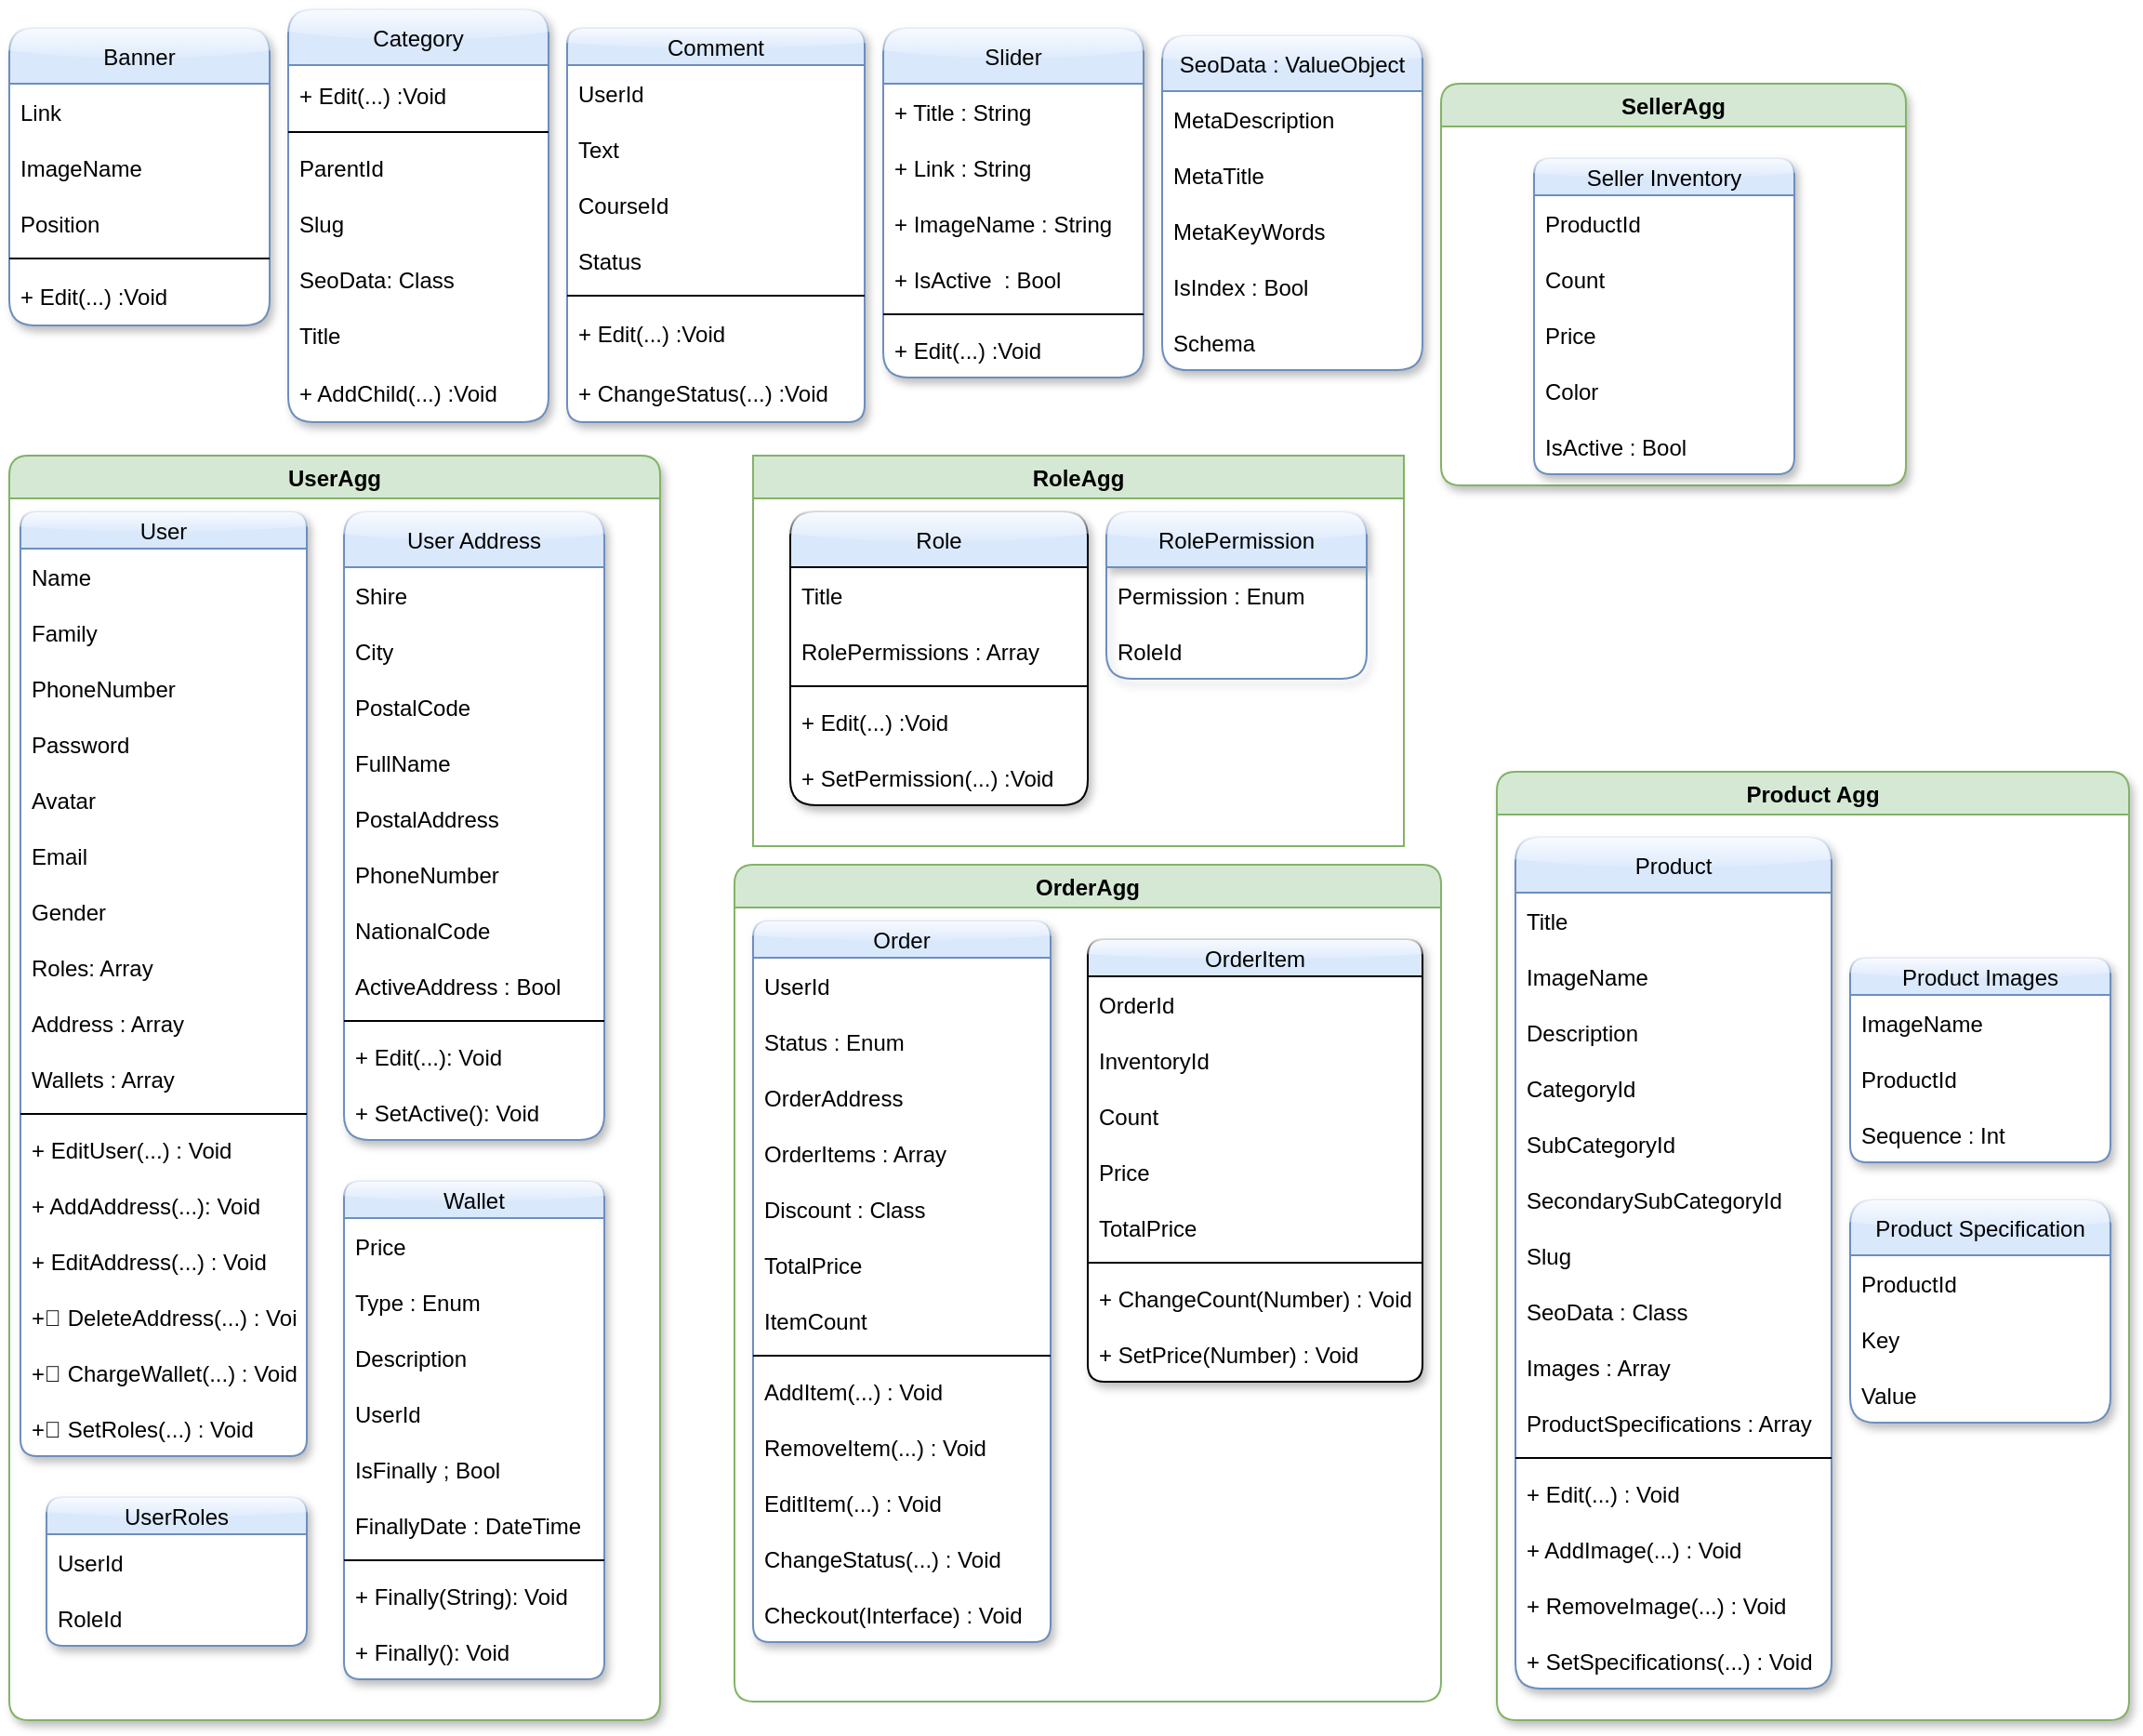 <mxfile version="13.9.9" type="device"><diagram id="C5RBs43oDa-KdzZeNtuy" name="Page-1"><mxGraphModel dx="1579" dy="755" grid="1" gridSize="10" guides="1" tooltips="1" connect="1" arrows="1" fold="1" page="1" pageScale="1" pageWidth="2339" pageHeight="3300" math="0" shadow="0"><root><mxCell id="WIyWlLk6GJQsqaUBKTNV-0"/><mxCell id="WIyWlLk6GJQsqaUBKTNV-1" parent="WIyWlLk6GJQsqaUBKTNV-0"/><mxCell id="XAulP7hI6BwMk6aKKcS3-0" value="Banner" style="swimlane;fontStyle=0;childLayout=stackLayout;horizontal=1;startSize=30;horizontalStack=0;resizeParent=1;resizeParentMax=0;resizeLast=0;collapsible=1;marginBottom=0;swimlaneLine=1;shadow=1;glass=1;sketch=0;rounded=1;fillColor=#dae8fc;strokeColor=#6c8ebf;swimlaneFillColor=#ffffff;" parent="WIyWlLk6GJQsqaUBKTNV-1" vertex="1"><mxGeometry x="30" y="560" width="140" height="160" as="geometry"/></mxCell><mxCell id="XAulP7hI6BwMk6aKKcS3-1" value="Link" style="text;strokeColor=none;fillColor=none;align=left;verticalAlign=middle;spacingLeft=4;spacingRight=4;overflow=hidden;points=[[0,0.5],[1,0.5]];portConstraint=eastwest;rotatable=0;" parent="XAulP7hI6BwMk6aKKcS3-0" vertex="1"><mxGeometry y="30" width="140" height="30" as="geometry"/></mxCell><mxCell id="XAulP7hI6BwMk6aKKcS3-2" value="ImageName" style="text;strokeColor=none;fillColor=none;align=left;verticalAlign=middle;spacingLeft=4;spacingRight=4;overflow=hidden;points=[[0,0.5],[1,0.5]];portConstraint=eastwest;rotatable=0;" parent="XAulP7hI6BwMk6aKKcS3-0" vertex="1"><mxGeometry y="60" width="140" height="30" as="geometry"/></mxCell><mxCell id="XAulP7hI6BwMk6aKKcS3-3" value="Position" style="text;strokeColor=none;fillColor=none;align=left;verticalAlign=middle;spacingLeft=4;spacingRight=4;overflow=hidden;points=[[0,0.5],[1,0.5]];portConstraint=eastwest;rotatable=0;shadow=1;" parent="XAulP7hI6BwMk6aKKcS3-0" vertex="1"><mxGeometry y="90" width="140" height="30" as="geometry"/></mxCell><mxCell id="mL_YRbPajt-I2p8m0Iyf-44" value="" style="line;strokeWidth=1;fillColor=none;align=left;verticalAlign=middle;spacingTop=-1;spacingLeft=3;spacingRight=3;rotatable=0;labelPosition=right;points=[];portConstraint=eastwest;" parent="XAulP7hI6BwMk6aKKcS3-0" vertex="1"><mxGeometry y="120" width="140" height="8" as="geometry"/></mxCell><mxCell id="mL_YRbPajt-I2p8m0Iyf-45" value="+ Edit(...) :Void" style="text;strokeColor=none;fillColor=none;align=left;verticalAlign=middle;spacingLeft=4;spacingRight=4;overflow=hidden;points=[[0,0.5],[1,0.5]];portConstraint=eastwest;rotatable=0;" parent="XAulP7hI6BwMk6aKKcS3-0" vertex="1"><mxGeometry y="128" width="140" height="32" as="geometry"/></mxCell><mxCell id="XAulP7hI6BwMk6aKKcS3-4" value="Slider" style="swimlane;fontStyle=0;childLayout=stackLayout;horizontal=1;startSize=30;horizontalStack=0;resizeParent=1;resizeParentMax=0;resizeLast=0;collapsible=1;marginBottom=0;fillColor=#dae8fc;strokeColor=#6c8ebf;swimlaneFillColor=#ffffff;rounded=1;glass=1;shadow=1;" parent="WIyWlLk6GJQsqaUBKTNV-1" vertex="1"><mxGeometry x="500" y="560" width="140" height="188" as="geometry"/></mxCell><mxCell id="XAulP7hI6BwMk6aKKcS3-5" value="+ Title : String" style="text;strokeColor=none;fillColor=none;align=left;verticalAlign=middle;spacingLeft=4;spacingRight=4;overflow=hidden;points=[[0,0.5],[1,0.5]];portConstraint=eastwest;rotatable=0;" parent="XAulP7hI6BwMk6aKKcS3-4" vertex="1"><mxGeometry y="30" width="140" height="30" as="geometry"/></mxCell><mxCell id="XAulP7hI6BwMk6aKKcS3-6" value="+ Link : String" style="text;strokeColor=none;fillColor=none;align=left;verticalAlign=middle;spacingLeft=4;spacingRight=4;overflow=hidden;points=[[0,0.5],[1,0.5]];portConstraint=eastwest;rotatable=0;" parent="XAulP7hI6BwMk6aKKcS3-4" vertex="1"><mxGeometry y="60" width="140" height="30" as="geometry"/></mxCell><mxCell id="XAulP7hI6BwMk6aKKcS3-7" value="+ ImageName : String" style="text;strokeColor=none;fillColor=none;align=left;verticalAlign=middle;spacingLeft=4;spacingRight=4;overflow=hidden;points=[[0,0.5],[1,0.5]];portConstraint=eastwest;rotatable=0;" parent="XAulP7hI6BwMk6aKKcS3-4" vertex="1"><mxGeometry y="90" width="140" height="30" as="geometry"/></mxCell><mxCell id="nxxc3HIqI1mhwsEso9Of-0" value="+ IsActive  : Bool" style="text;strokeColor=none;fillColor=none;align=left;verticalAlign=middle;spacingLeft=4;spacingRight=4;overflow=hidden;points=[[0,0.5],[1,0.5]];portConstraint=eastwest;rotatable=0;" parent="XAulP7hI6BwMk6aKKcS3-4" vertex="1"><mxGeometry y="120" width="140" height="30" as="geometry"/></mxCell><mxCell id="mL_YRbPajt-I2p8m0Iyf-35" value="" style="line;strokeWidth=1;fillColor=none;align=left;verticalAlign=middle;spacingTop=-1;spacingLeft=3;spacingRight=3;rotatable=0;labelPosition=right;points=[];portConstraint=eastwest;" parent="XAulP7hI6BwMk6aKKcS3-4" vertex="1"><mxGeometry y="150" width="140" height="8" as="geometry"/></mxCell><mxCell id="mL_YRbPajt-I2p8m0Iyf-36" value="+ Edit(...) :Void" style="text;strokeColor=none;fillColor=none;align=left;verticalAlign=middle;spacingLeft=4;spacingRight=4;overflow=hidden;points=[[0,0.5],[1,0.5]];portConstraint=eastwest;rotatable=0;" parent="XAulP7hI6BwMk6aKKcS3-4" vertex="1"><mxGeometry y="158" width="140" height="30" as="geometry"/></mxCell><mxCell id="XAulP7hI6BwMk6aKKcS3-24" value="Comment" style="swimlane;fontStyle=0;childLayout=stackLayout;horizontal=1;startSize=20;horizontalStack=0;resizeParent=1;resizeParentMax=0;resizeLast=0;collapsible=1;marginBottom=0;fillColor=#dae8fc;strokeColor=#6c8ebf;swimlaneFillColor=#ffffff;rounded=1;glass=1;shadow=1;" parent="WIyWlLk6GJQsqaUBKTNV-1" vertex="1"><mxGeometry x="330" y="560" width="160" height="212" as="geometry"/></mxCell><mxCell id="XAulP7hI6BwMk6aKKcS3-25" value="UserId" style="text;strokeColor=none;fillColor=none;align=left;verticalAlign=middle;spacingLeft=4;spacingRight=4;overflow=hidden;points=[[0,0.5],[1,0.5]];portConstraint=eastwest;rotatable=0;" parent="XAulP7hI6BwMk6aKKcS3-24" vertex="1"><mxGeometry y="20" width="160" height="30" as="geometry"/></mxCell><mxCell id="XAulP7hI6BwMk6aKKcS3-26" value="Text" style="text;strokeColor=none;fillColor=none;align=left;verticalAlign=middle;spacingLeft=4;spacingRight=4;overflow=hidden;points=[[0,0.5],[1,0.5]];portConstraint=eastwest;rotatable=0;" parent="XAulP7hI6BwMk6aKKcS3-24" vertex="1"><mxGeometry y="50" width="160" height="30" as="geometry"/></mxCell><mxCell id="XAulP7hI6BwMk6aKKcS3-27" value="CourseId" style="text;strokeColor=none;fillColor=none;align=left;verticalAlign=middle;spacingLeft=4;spacingRight=4;overflow=hidden;points=[[0,0.5],[1,0.5]];portConstraint=eastwest;rotatable=0;" parent="XAulP7hI6BwMk6aKKcS3-24" vertex="1"><mxGeometry y="80" width="160" height="30" as="geometry"/></mxCell><mxCell id="nxxc3HIqI1mhwsEso9Of-1" value="Status" style="text;strokeColor=none;fillColor=none;align=left;verticalAlign=middle;spacingLeft=4;spacingRight=4;overflow=hidden;points=[[0,0.5],[1,0.5]];portConstraint=eastwest;rotatable=0;" parent="XAulP7hI6BwMk6aKKcS3-24" vertex="1"><mxGeometry y="110" width="160" height="30" as="geometry"/></mxCell><mxCell id="mL_YRbPajt-I2p8m0Iyf-38" value="" style="line;strokeWidth=1;fillColor=none;align=left;verticalAlign=middle;spacingTop=-1;spacingLeft=3;spacingRight=3;rotatable=0;labelPosition=right;points=[];portConstraint=eastwest;" parent="XAulP7hI6BwMk6aKKcS3-24" vertex="1"><mxGeometry y="140" width="160" height="8" as="geometry"/></mxCell><mxCell id="mL_YRbPajt-I2p8m0Iyf-39" value="+ Edit(...) :Void" style="text;strokeColor=none;fillColor=none;align=left;verticalAlign=middle;spacingLeft=4;spacingRight=4;overflow=hidden;points=[[0,0.5],[1,0.5]];portConstraint=eastwest;rotatable=0;" parent="XAulP7hI6BwMk6aKKcS3-24" vertex="1"><mxGeometry y="148" width="160" height="32" as="geometry"/></mxCell><mxCell id="mL_YRbPajt-I2p8m0Iyf-40" value="+ ChangeStatus(...) :Void" style="text;strokeColor=none;fillColor=none;align=left;verticalAlign=middle;spacingLeft=4;spacingRight=4;overflow=hidden;points=[[0,0.5],[1,0.5]];portConstraint=eastwest;rotatable=0;" parent="XAulP7hI6BwMk6aKKcS3-24" vertex="1"><mxGeometry y="180" width="160" height="32" as="geometry"/></mxCell><mxCell id="XAulP7hI6BwMk6aKKcS3-28" value="Category" style="swimlane;fontStyle=0;childLayout=stackLayout;horizontal=1;startSize=30;horizontalStack=0;resizeParent=1;resizeParentMax=0;resizeLast=0;collapsible=1;marginBottom=0;shadow=1;rounded=1;glass=1;fillColor=#dae8fc;strokeColor=#6c8ebf;swimlaneFillColor=#ffffff;" parent="WIyWlLk6GJQsqaUBKTNV-1" vertex="1"><mxGeometry x="180" y="550" width="140" height="222" as="geometry"/></mxCell><mxCell id="mL_YRbPajt-I2p8m0Iyf-42" value="+ Edit(...) :Void" style="text;strokeColor=none;fillColor=none;align=left;verticalAlign=middle;spacingLeft=4;spacingRight=4;overflow=hidden;points=[[0,0.5],[1,0.5]];portConstraint=eastwest;rotatable=0;" parent="XAulP7hI6BwMk6aKKcS3-28" vertex="1"><mxGeometry y="30" width="140" height="32" as="geometry"/></mxCell><mxCell id="mL_YRbPajt-I2p8m0Iyf-41" value="" style="line;strokeWidth=1;fillColor=none;align=left;verticalAlign=middle;spacingTop=-1;spacingLeft=3;spacingRight=3;rotatable=0;labelPosition=right;points=[];portConstraint=eastwest;" parent="XAulP7hI6BwMk6aKKcS3-28" vertex="1"><mxGeometry y="62" width="140" height="8" as="geometry"/></mxCell><mxCell id="mL_YRbPajt-I2p8m0Iyf-19" value="ParentId" style="text;strokeColor=none;fillColor=none;align=left;verticalAlign=middle;spacingLeft=4;spacingRight=4;overflow=hidden;points=[[0,0.5],[1,0.5]];portConstraint=eastwest;rotatable=0;" parent="XAulP7hI6BwMk6aKKcS3-28" vertex="1"><mxGeometry y="70" width="140" height="30" as="geometry"/></mxCell><mxCell id="XAulP7hI6BwMk6aKKcS3-31" value="Slug" style="text;strokeColor=none;fillColor=none;align=left;verticalAlign=middle;spacingLeft=4;spacingRight=4;overflow=hidden;points=[[0,0.5],[1,0.5]];portConstraint=eastwest;rotatable=0;" parent="XAulP7hI6BwMk6aKKcS3-28" vertex="1"><mxGeometry y="100" width="140" height="30" as="geometry"/></mxCell><mxCell id="XAulP7hI6BwMk6aKKcS3-30" value="SeoData: Class" style="text;strokeColor=none;fillColor=none;align=left;verticalAlign=middle;spacingLeft=4;spacingRight=4;overflow=hidden;points=[[0,0.5],[1,0.5]];portConstraint=eastwest;rotatable=0;" parent="XAulP7hI6BwMk6aKKcS3-28" vertex="1"><mxGeometry y="130" width="140" height="30" as="geometry"/></mxCell><mxCell id="XAulP7hI6BwMk6aKKcS3-29" value="Title" style="text;strokeColor=none;fillColor=none;align=left;verticalAlign=middle;spacingLeft=4;spacingRight=4;overflow=hidden;points=[[0,0.5],[1,0.5]];portConstraint=eastwest;rotatable=0;" parent="XAulP7hI6BwMk6aKKcS3-28" vertex="1"><mxGeometry y="160" width="140" height="30" as="geometry"/></mxCell><mxCell id="mL_YRbPajt-I2p8m0Iyf-43" value="+ AddChild(...) :Void" style="text;strokeColor=none;fillColor=none;align=left;verticalAlign=middle;spacingLeft=4;spacingRight=4;overflow=hidden;points=[[0,0.5],[1,0.5]];portConstraint=eastwest;rotatable=0;" parent="XAulP7hI6BwMk6aKKcS3-28" vertex="1"><mxGeometry y="190" width="140" height="32" as="geometry"/></mxCell><mxCell id="XAulP7hI6BwMk6aKKcS3-60" value="UserAgg" style="swimlane;startSize=23;fillColor=#d5e8d4;strokeColor=#82b366;swimlaneFillColor=#ffffff;glass=0;rounded=1;shadow=1;sketch=0;" parent="WIyWlLk6GJQsqaUBKTNV-1" vertex="1"><mxGeometry x="30" y="790" width="350" height="680" as="geometry"/></mxCell><mxCell id="XAulP7hI6BwMk6aKKcS3-20" value="User" style="swimlane;fontStyle=0;childLayout=stackLayout;horizontal=1;startSize=20;horizontalStack=0;resizeParent=1;resizeParentMax=0;resizeLast=0;collapsible=1;marginBottom=0;fillColor=#dae8fc;strokeColor=#6c8ebf;swimlaneFillColor=#ffffff;glass=1;rounded=1;shadow=1;" parent="XAulP7hI6BwMk6aKKcS3-60" vertex="1"><mxGeometry x="6" y="30" width="154" height="508" as="geometry"/></mxCell><mxCell id="XAulP7hI6BwMk6aKKcS3-21" value="Name" style="text;strokeColor=none;fillColor=none;align=left;verticalAlign=middle;spacingLeft=4;spacingRight=4;overflow=hidden;points=[[0,0.5],[1,0.5]];portConstraint=eastwest;rotatable=0;" parent="XAulP7hI6BwMk6aKKcS3-20" vertex="1"><mxGeometry y="20" width="154" height="30" as="geometry"/></mxCell><mxCell id="XAulP7hI6BwMk6aKKcS3-22" value="Family" style="text;strokeColor=none;fillColor=none;align=left;verticalAlign=middle;spacingLeft=4;spacingRight=4;overflow=hidden;points=[[0,0.5],[1,0.5]];portConstraint=eastwest;rotatable=0;" parent="XAulP7hI6BwMk6aKKcS3-20" vertex="1"><mxGeometry y="50" width="154" height="30" as="geometry"/></mxCell><mxCell id="XAulP7hI6BwMk6aKKcS3-23" value="PhoneNumber" style="text;strokeColor=none;fillColor=none;align=left;verticalAlign=middle;spacingLeft=4;spacingRight=4;overflow=hidden;points=[[0,0.5],[1,0.5]];portConstraint=eastwest;rotatable=0;" parent="XAulP7hI6BwMk6aKKcS3-20" vertex="1"><mxGeometry y="80" width="154" height="30" as="geometry"/></mxCell><mxCell id="nxxc3HIqI1mhwsEso9Of-35" value="Password" style="text;strokeColor=none;fillColor=none;align=left;verticalAlign=middle;spacingLeft=4;spacingRight=4;overflow=hidden;points=[[0,0.5],[1,0.5]];portConstraint=eastwest;rotatable=0;" parent="XAulP7hI6BwMk6aKKcS3-20" vertex="1"><mxGeometry y="110" width="154" height="30" as="geometry"/></mxCell><mxCell id="nxxc3HIqI1mhwsEso9Of-36" value="Avatar" style="text;strokeColor=none;fillColor=none;align=left;verticalAlign=middle;spacingLeft=4;spacingRight=4;overflow=hidden;points=[[0,0.5],[1,0.5]];portConstraint=eastwest;rotatable=0;" parent="XAulP7hI6BwMk6aKKcS3-20" vertex="1"><mxGeometry y="140" width="154" height="30" as="geometry"/></mxCell><mxCell id="nxxc3HIqI1mhwsEso9Of-2" value="Email" style="text;strokeColor=none;fillColor=none;align=left;verticalAlign=middle;spacingLeft=4;spacingRight=4;overflow=hidden;points=[[0,0.5],[1,0.5]];portConstraint=eastwest;rotatable=0;" parent="XAulP7hI6BwMk6aKKcS3-20" vertex="1"><mxGeometry y="170" width="154" height="30" as="geometry"/></mxCell><mxCell id="nxxc3HIqI1mhwsEso9Of-3" value="Gender" style="text;strokeColor=none;fillColor=none;align=left;verticalAlign=middle;spacingLeft=4;spacingRight=4;overflow=hidden;points=[[0,0.5],[1,0.5]];portConstraint=eastwest;rotatable=0;" parent="XAulP7hI6BwMk6aKKcS3-20" vertex="1"><mxGeometry y="200" width="154" height="30" as="geometry"/></mxCell><mxCell id="nxxc3HIqI1mhwsEso9Of-4" value="Roles: Array" style="text;strokeColor=none;fillColor=none;align=left;verticalAlign=middle;spacingLeft=4;spacingRight=4;overflow=hidden;points=[[0,0.5],[1,0.5]];portConstraint=eastwest;rotatable=0;" parent="XAulP7hI6BwMk6aKKcS3-20" vertex="1"><mxGeometry y="230" width="154" height="30" as="geometry"/></mxCell><mxCell id="nxxc3HIqI1mhwsEso9Of-25" value="Address : Array" style="text;strokeColor=none;fillColor=none;align=left;verticalAlign=middle;spacingLeft=4;spacingRight=4;overflow=hidden;points=[[0,0.5],[1,0.5]];portConstraint=eastwest;rotatable=0;" parent="XAulP7hI6BwMk6aKKcS3-20" vertex="1"><mxGeometry y="260" width="154" height="30" as="geometry"/></mxCell><mxCell id="nxxc3HIqI1mhwsEso9Of-34" value="Wallets : Array" style="text;strokeColor=none;fillColor=none;align=left;verticalAlign=middle;spacingLeft=4;spacingRight=4;overflow=hidden;points=[[0,0.5],[1,0.5]];portConstraint=eastwest;rotatable=0;" parent="XAulP7hI6BwMk6aKKcS3-20" vertex="1"><mxGeometry y="290" width="154" height="30" as="geometry"/></mxCell><mxCell id="VnJjFlztQXoY_HfZZbKT-14" value="" style="line;strokeWidth=1;fillColor=none;align=left;verticalAlign=middle;spacingTop=-1;spacingLeft=3;spacingRight=3;rotatable=0;labelPosition=right;points=[];portConstraint=eastwest;rounded=1;shadow=0;glass=0;labelBackgroundColor=default;sketch=0;fontColor=#808080;" parent="XAulP7hI6BwMk6aKKcS3-20" vertex="1"><mxGeometry y="320" width="154" height="8" as="geometry"/></mxCell><mxCell id="VnJjFlztQXoY_HfZZbKT-16" value="+ EditUser(...) : Void" style="text;strokeColor=none;fillColor=none;align=left;verticalAlign=middle;spacingLeft=4;spacingRight=4;overflow=hidden;points=[[0,0.5],[1,0.5]];portConstraint=eastwest;rotatable=0;" parent="XAulP7hI6BwMk6aKKcS3-20" vertex="1"><mxGeometry y="328" width="154" height="30" as="geometry"/></mxCell><mxCell id="VnJjFlztQXoY_HfZZbKT-17" value="+ AddAddress(...): Void" style="text;strokeColor=none;fillColor=none;align=left;verticalAlign=middle;spacingLeft=4;spacingRight=4;overflow=hidden;points=[[0,0.5],[1,0.5]];portConstraint=eastwest;rotatable=0;" parent="XAulP7hI6BwMk6aKKcS3-20" vertex="1"><mxGeometry y="358" width="154" height="30" as="geometry"/></mxCell><mxCell id="VnJjFlztQXoY_HfZZbKT-18" value="+ EditAddress(...) : Void" style="text;strokeColor=none;fillColor=none;align=left;verticalAlign=middle;spacingLeft=4;spacingRight=4;overflow=hidden;points=[[0,0.5],[1,0.5]];portConstraint=eastwest;rotatable=0;" parent="XAulP7hI6BwMk6aKKcS3-20" vertex="1"><mxGeometry y="388" width="154" height="30" as="geometry"/></mxCell><mxCell id="VnJjFlztQXoY_HfZZbKT-19" value="+ ِDeleteAddress(...) : Void" style="text;strokeColor=none;fillColor=none;align=left;verticalAlign=middle;spacingLeft=4;spacingRight=4;overflow=hidden;points=[[0,0.5],[1,0.5]];portConstraint=eastwest;rotatable=0;" parent="XAulP7hI6BwMk6aKKcS3-20" vertex="1"><mxGeometry y="418" width="154" height="30" as="geometry"/></mxCell><mxCell id="VnJjFlztQXoY_HfZZbKT-20" value="+ ِChargeWallet(...) : Void" style="text;strokeColor=none;fillColor=none;align=left;verticalAlign=middle;spacingLeft=4;spacingRight=4;overflow=hidden;points=[[0,0.5],[1,0.5]];portConstraint=eastwest;rotatable=0;" parent="XAulP7hI6BwMk6aKKcS3-20" vertex="1"><mxGeometry y="448" width="154" height="30" as="geometry"/></mxCell><mxCell id="VnJjFlztQXoY_HfZZbKT-21" value="+ ِSetRoles(...) : Void" style="text;strokeColor=none;fillColor=none;align=left;verticalAlign=middle;spacingLeft=4;spacingRight=4;overflow=hidden;points=[[0,0.5],[1,0.5]];portConstraint=eastwest;rotatable=0;" parent="XAulP7hI6BwMk6aKKcS3-20" vertex="1"><mxGeometry y="478" width="154" height="30" as="geometry"/></mxCell><mxCell id="XAulP7hI6BwMk6aKKcS3-40" value="User Address" style="swimlane;fontStyle=0;childLayout=stackLayout;horizontal=1;startSize=30;horizontalStack=0;resizeParent=1;resizeParentMax=0;resizeLast=0;collapsible=1;marginBottom=0;fillColor=#dae8fc;strokeColor=#6c8ebf;swimlaneFillColor=#ffffff;glass=1;rounded=1;shadow=1;" parent="XAulP7hI6BwMk6aKKcS3-60" vertex="1"><mxGeometry x="180" y="30" width="140" height="338" as="geometry"/></mxCell><mxCell id="XAulP7hI6BwMk6aKKcS3-41" value="Shire" style="text;strokeColor=none;fillColor=none;align=left;verticalAlign=middle;spacingLeft=4;spacingRight=4;overflow=hidden;points=[[0,0.5],[1,0.5]];portConstraint=eastwest;rotatable=0;" parent="XAulP7hI6BwMk6aKKcS3-40" vertex="1"><mxGeometry y="30" width="140" height="30" as="geometry"/></mxCell><mxCell id="XAulP7hI6BwMk6aKKcS3-42" value="City" style="text;strokeColor=none;fillColor=none;align=left;verticalAlign=middle;spacingLeft=4;spacingRight=4;overflow=hidden;points=[[0,0.5],[1,0.5]];portConstraint=eastwest;rotatable=0;" parent="XAulP7hI6BwMk6aKKcS3-40" vertex="1"><mxGeometry y="60" width="140" height="30" as="geometry"/></mxCell><mxCell id="XAulP7hI6BwMk6aKKcS3-43" value="PostalCode" style="text;strokeColor=none;fillColor=none;align=left;verticalAlign=middle;spacingLeft=4;spacingRight=4;overflow=hidden;points=[[0,0.5],[1,0.5]];portConstraint=eastwest;rotatable=0;" parent="XAulP7hI6BwMk6aKKcS3-40" vertex="1"><mxGeometry y="90" width="140" height="30" as="geometry"/></mxCell><mxCell id="nxxc3HIqI1mhwsEso9Of-37" value="FullName" style="text;strokeColor=none;fillColor=none;align=left;verticalAlign=middle;spacingLeft=4;spacingRight=4;overflow=hidden;points=[[0,0.5],[1,0.5]];portConstraint=eastwest;rotatable=0;" parent="XAulP7hI6BwMk6aKKcS3-40" vertex="1"><mxGeometry y="120" width="140" height="30" as="geometry"/></mxCell><mxCell id="nxxc3HIqI1mhwsEso9Of-38" value="PostalAddress" style="text;strokeColor=none;fillColor=none;align=left;verticalAlign=middle;spacingLeft=4;spacingRight=4;overflow=hidden;points=[[0,0.5],[1,0.5]];portConstraint=eastwest;rotatable=0;" parent="XAulP7hI6BwMk6aKKcS3-40" vertex="1"><mxGeometry y="150" width="140" height="30" as="geometry"/></mxCell><mxCell id="nxxc3HIqI1mhwsEso9Of-39" value="PhoneNumber" style="text;strokeColor=none;fillColor=none;align=left;verticalAlign=middle;spacingLeft=4;spacingRight=4;overflow=hidden;points=[[0,0.5],[1,0.5]];portConstraint=eastwest;rotatable=0;" parent="XAulP7hI6BwMk6aKKcS3-40" vertex="1"><mxGeometry y="180" width="140" height="30" as="geometry"/></mxCell><mxCell id="nxxc3HIqI1mhwsEso9Of-40" value="NationalCode" style="text;strokeColor=none;fillColor=none;align=left;verticalAlign=middle;spacingLeft=4;spacingRight=4;overflow=hidden;points=[[0,0.5],[1,0.5]];portConstraint=eastwest;rotatable=0;" parent="XAulP7hI6BwMk6aKKcS3-40" vertex="1"><mxGeometry y="210" width="140" height="30" as="geometry"/></mxCell><mxCell id="mL_YRbPajt-I2p8m0Iyf-4" value="ActiveAddress : Bool" style="text;strokeColor=none;fillColor=none;align=left;verticalAlign=middle;spacingLeft=4;spacingRight=4;overflow=hidden;points=[[0,0.5],[1,0.5]];portConstraint=eastwest;rotatable=0;" parent="XAulP7hI6BwMk6aKKcS3-40" vertex="1"><mxGeometry y="240" width="140" height="30" as="geometry"/></mxCell><mxCell id="mL_YRbPajt-I2p8m0Iyf-0" value="" style="line;strokeWidth=1;fillColor=none;align=left;verticalAlign=middle;spacingTop=-1;spacingLeft=3;spacingRight=3;rotatable=0;labelPosition=right;points=[];portConstraint=eastwest;" parent="XAulP7hI6BwMk6aKKcS3-40" vertex="1"><mxGeometry y="270" width="140" height="8" as="geometry"/></mxCell><mxCell id="mL_YRbPajt-I2p8m0Iyf-1" value="+ Edit(...): Void" style="text;strokeColor=none;fillColor=none;align=left;verticalAlign=middle;spacingLeft=4;spacingRight=4;overflow=hidden;points=[[0,0.5],[1,0.5]];portConstraint=eastwest;rotatable=0;" parent="XAulP7hI6BwMk6aKKcS3-40" vertex="1"><mxGeometry y="278" width="140" height="30" as="geometry"/></mxCell><mxCell id="mL_YRbPajt-I2p8m0Iyf-2" value="+ SetActive(): Void" style="text;strokeColor=none;fillColor=none;align=left;verticalAlign=middle;spacingLeft=4;spacingRight=4;overflow=hidden;points=[[0,0.5],[1,0.5]];portConstraint=eastwest;rotatable=0;" parent="XAulP7hI6BwMk6aKKcS3-40" vertex="1"><mxGeometry y="308" width="140" height="30" as="geometry"/></mxCell><mxCell id="XAulP7hI6BwMk6aKKcS3-48" value="Wallet" style="swimlane;fontStyle=0;childLayout=stackLayout;horizontal=1;startSize=20;horizontalStack=0;resizeParent=1;resizeParentMax=0;resizeLast=0;collapsible=1;marginBottom=0;fillColor=#dae8fc;strokeColor=#6c8ebf;swimlaneFillColor=#ffffff;glass=1;rounded=1;shadow=1;" parent="XAulP7hI6BwMk6aKKcS3-60" vertex="1"><mxGeometry x="180" y="390" width="140" height="268" as="geometry"/></mxCell><mxCell id="XAulP7hI6BwMk6aKKcS3-49" value="Price" style="text;strokeColor=none;fillColor=none;align=left;verticalAlign=middle;spacingLeft=4;spacingRight=4;overflow=hidden;points=[[0,0.5],[1,0.5]];portConstraint=eastwest;rotatable=0;" parent="XAulP7hI6BwMk6aKKcS3-48" vertex="1"><mxGeometry y="20" width="140" height="30" as="geometry"/></mxCell><mxCell id="XAulP7hI6BwMk6aKKcS3-50" value="Type : Enum" style="text;strokeColor=none;fillColor=none;align=left;verticalAlign=middle;spacingLeft=4;spacingRight=4;overflow=hidden;points=[[0,0.5],[1,0.5]];portConstraint=eastwest;rotatable=0;" parent="XAulP7hI6BwMk6aKKcS3-48" vertex="1"><mxGeometry y="50" width="140" height="30" as="geometry"/></mxCell><mxCell id="XAulP7hI6BwMk6aKKcS3-51" value="Description" style="text;strokeColor=none;fillColor=none;align=left;verticalAlign=middle;spacingLeft=4;spacingRight=4;overflow=hidden;points=[[0,0.5],[1,0.5]];portConstraint=eastwest;rotatable=0;" parent="XAulP7hI6BwMk6aKKcS3-48" vertex="1"><mxGeometry y="80" width="140" height="30" as="geometry"/></mxCell><mxCell id="nxxc3HIqI1mhwsEso9Of-41" value="UserId" style="text;strokeColor=none;fillColor=none;align=left;verticalAlign=middle;spacingLeft=4;spacingRight=4;overflow=hidden;points=[[0,0.5],[1,0.5]];portConstraint=eastwest;rotatable=0;" parent="XAulP7hI6BwMk6aKKcS3-48" vertex="1"><mxGeometry y="110" width="140" height="30" as="geometry"/></mxCell><mxCell id="mL_YRbPajt-I2p8m0Iyf-5" value="IsFinally ; Bool" style="text;strokeColor=none;fillColor=none;align=left;verticalAlign=middle;spacingLeft=4;spacingRight=4;overflow=hidden;points=[[0,0.5],[1,0.5]];portConstraint=eastwest;rotatable=0;" parent="XAulP7hI6BwMk6aKKcS3-48" vertex="1"><mxGeometry y="140" width="140" height="30" as="geometry"/></mxCell><mxCell id="mL_YRbPajt-I2p8m0Iyf-6" value="FinallyDate : DateTime" style="text;strokeColor=none;fillColor=none;align=left;verticalAlign=middle;spacingLeft=4;spacingRight=4;overflow=hidden;points=[[0,0.5],[1,0.5]];portConstraint=eastwest;rotatable=0;" parent="XAulP7hI6BwMk6aKKcS3-48" vertex="1"><mxGeometry y="170" width="140" height="30" as="geometry"/></mxCell><mxCell id="mL_YRbPajt-I2p8m0Iyf-7" value="" style="line;strokeWidth=1;fillColor=none;align=left;verticalAlign=middle;spacingTop=-1;spacingLeft=3;spacingRight=3;rotatable=0;labelPosition=right;points=[];portConstraint=eastwest;" parent="XAulP7hI6BwMk6aKKcS3-48" vertex="1"><mxGeometry y="200" width="140" height="8" as="geometry"/></mxCell><mxCell id="mL_YRbPajt-I2p8m0Iyf-8" value="+ Finally(String): Void" style="text;strokeColor=none;fillColor=none;align=left;verticalAlign=middle;spacingLeft=4;spacingRight=4;overflow=hidden;points=[[0,0.5],[1,0.5]];portConstraint=eastwest;rotatable=0;" parent="XAulP7hI6BwMk6aKKcS3-48" vertex="1"><mxGeometry y="208" width="140" height="30" as="geometry"/></mxCell><mxCell id="mL_YRbPajt-I2p8m0Iyf-9" value="+ Finally(): Void" style="text;strokeColor=none;fillColor=none;align=left;verticalAlign=middle;spacingLeft=4;spacingRight=4;overflow=hidden;points=[[0,0.5],[1,0.5]];portConstraint=eastwest;rotatable=0;" parent="XAulP7hI6BwMk6aKKcS3-48" vertex="1"><mxGeometry y="238" width="140" height="30" as="geometry"/></mxCell><mxCell id="XAulP7hI6BwMk6aKKcS3-61" value="UserRoles" style="swimlane;fontStyle=0;childLayout=stackLayout;horizontal=1;startSize=20;horizontalStack=0;resizeParent=1;resizeParentMax=0;resizeLast=0;collapsible=1;marginBottom=0;fillColor=#dae8fc;strokeColor=#6c8ebf;swimlaneFillColor=#ffffff;glass=1;rounded=1;shadow=1;" parent="XAulP7hI6BwMk6aKKcS3-60" vertex="1"><mxGeometry x="20" y="560" width="140" height="80" as="geometry"/></mxCell><mxCell id="XAulP7hI6BwMk6aKKcS3-62" value="UserId" style="text;strokeColor=none;fillColor=none;align=left;verticalAlign=middle;spacingLeft=4;spacingRight=4;overflow=hidden;points=[[0,0.5],[1,0.5]];portConstraint=eastwest;rotatable=0;" parent="XAulP7hI6BwMk6aKKcS3-61" vertex="1"><mxGeometry y="20" width="140" height="30" as="geometry"/></mxCell><mxCell id="XAulP7hI6BwMk6aKKcS3-63" value="RoleId" style="text;strokeColor=none;fillColor=none;align=left;verticalAlign=middle;spacingLeft=4;spacingRight=4;overflow=hidden;points=[[0,0.5],[1,0.5]];portConstraint=eastwest;rotatable=0;" parent="XAulP7hI6BwMk6aKKcS3-61" vertex="1"><mxGeometry y="50" width="140" height="30" as="geometry"/></mxCell><mxCell id="XAulP7hI6BwMk6aKKcS3-73" value="RoleAgg" style="swimlane;fillColor=#d5e8d4;strokeColor=#82b366;swimlaneFillColor=#ffffff;" parent="WIyWlLk6GJQsqaUBKTNV-1" vertex="1"><mxGeometry x="430" y="790" width="350" height="210" as="geometry"/></mxCell><mxCell id="XAulP7hI6BwMk6aKKcS3-65" value="Role" style="swimlane;fontStyle=0;childLayout=stackLayout;horizontal=1;startSize=30;horizontalStack=0;resizeParent=1;resizeParentMax=0;resizeLast=0;collapsible=1;marginBottom=0;glass=1;rounded=1;shadow=1;fillColor=#dae8fc;swimlaneFillColor=#ffffff;" parent="XAulP7hI6BwMk6aKKcS3-73" vertex="1"><mxGeometry x="20" y="30" width="160" height="158" as="geometry"/></mxCell><mxCell id="XAulP7hI6BwMk6aKKcS3-66" value="Title" style="text;strokeColor=none;fillColor=none;align=left;verticalAlign=middle;spacingLeft=4;spacingRight=4;overflow=hidden;points=[[0,0.5],[1,0.5]];portConstraint=eastwest;rotatable=0;" parent="XAulP7hI6BwMk6aKKcS3-65" vertex="1"><mxGeometry y="30" width="160" height="30" as="geometry"/></mxCell><mxCell id="nxxc3HIqI1mhwsEso9Of-42" value="RolePermissions : Array" style="text;strokeColor=none;fillColor=none;align=left;verticalAlign=middle;spacingLeft=4;spacingRight=4;overflow=hidden;points=[[0,0.5],[1,0.5]];portConstraint=eastwest;rotatable=0;" parent="XAulP7hI6BwMk6aKKcS3-65" vertex="1"><mxGeometry y="60" width="160" height="30" as="geometry"/></mxCell><mxCell id="mL_YRbPajt-I2p8m0Iyf-20" value="" style="line;strokeWidth=1;fillColor=none;align=left;verticalAlign=middle;spacingTop=-1;spacingLeft=3;spacingRight=3;rotatable=0;labelPosition=right;points=[];portConstraint=eastwest;" parent="XAulP7hI6BwMk6aKKcS3-65" vertex="1"><mxGeometry y="90" width="160" height="8" as="geometry"/></mxCell><mxCell id="mL_YRbPajt-I2p8m0Iyf-21" value="+ Edit(...) :Void" style="text;strokeColor=none;fillColor=none;align=left;verticalAlign=middle;spacingLeft=4;spacingRight=4;overflow=hidden;points=[[0,0.5],[1,0.5]];portConstraint=eastwest;rotatable=0;" parent="XAulP7hI6BwMk6aKKcS3-65" vertex="1"><mxGeometry y="98" width="160" height="30" as="geometry"/></mxCell><mxCell id="mL_YRbPajt-I2p8m0Iyf-22" value="+ SetPermission(...) :Void" style="text;strokeColor=none;fillColor=none;align=left;verticalAlign=middle;spacingLeft=4;spacingRight=4;overflow=hidden;points=[[0,0.5],[1,0.5]];portConstraint=eastwest;rotatable=0;" parent="XAulP7hI6BwMk6aKKcS3-65" vertex="1"><mxGeometry y="128" width="160" height="30" as="geometry"/></mxCell><mxCell id="XAulP7hI6BwMk6aKKcS3-69" value="RolePermission" style="swimlane;fontStyle=0;childLayout=stackLayout;horizontal=1;startSize=30;horizontalStack=0;resizeParent=1;resizeParentMax=0;resizeLast=0;collapsible=1;marginBottom=0;glass=1;rounded=1;shadow=1;fillColor=#dae8fc;strokeColor=#6c8ebf;swimlaneFillColor=none;" parent="XAulP7hI6BwMk6aKKcS3-73" vertex="1"><mxGeometry x="190" y="30" width="140" height="90" as="geometry"/></mxCell><mxCell id="XAulP7hI6BwMk6aKKcS3-70" value="Permission : Enum" style="text;strokeColor=none;fillColor=none;align=left;verticalAlign=middle;spacingLeft=4;spacingRight=4;overflow=hidden;points=[[0,0.5],[1,0.5]];portConstraint=eastwest;rotatable=0;" parent="XAulP7hI6BwMk6aKKcS3-69" vertex="1"><mxGeometry y="30" width="140" height="30" as="geometry"/></mxCell><mxCell id="XAulP7hI6BwMk6aKKcS3-71" value="RoleId" style="text;strokeColor=none;fillColor=none;align=left;verticalAlign=middle;spacingLeft=4;spacingRight=4;overflow=hidden;points=[[0,0.5],[1,0.5]];portConstraint=eastwest;rotatable=0;" parent="XAulP7hI6BwMk6aKKcS3-69" vertex="1"><mxGeometry y="60" width="140" height="30" as="geometry"/></mxCell><mxCell id="XAulP7hI6BwMk6aKKcS3-78" value="OrderAgg" style="swimlane;fillColor=#d5e8d4;strokeColor=#82b366;rounded=1;shadow=0;glass=0;swimlaneFillColor=#ffffff;" parent="WIyWlLk6GJQsqaUBKTNV-1" vertex="1"><mxGeometry x="420" y="1010" width="380" height="450" as="geometry"/></mxCell><mxCell id="XAulP7hI6BwMk6aKKcS3-32" value="Order" style="swimlane;fontStyle=0;childLayout=stackLayout;horizontal=1;startSize=20;horizontalStack=0;resizeParent=1;resizeParentMax=0;resizeLast=0;collapsible=1;marginBottom=0;glass=1;rounded=1;shadow=1;fillColor=#dae8fc;strokeColor=#6c8ebf;swimlaneFillColor=#ffffff;" parent="XAulP7hI6BwMk6aKKcS3-78" vertex="1"><mxGeometry x="10" y="30" width="160" height="388" as="geometry"/></mxCell><mxCell id="XAulP7hI6BwMk6aKKcS3-33" value="UserId" style="text;strokeColor=none;fillColor=none;align=left;verticalAlign=middle;spacingLeft=4;spacingRight=4;overflow=hidden;points=[[0,0.5],[1,0.5]];portConstraint=eastwest;rotatable=0;" parent="XAulP7hI6BwMk6aKKcS3-32" vertex="1"><mxGeometry y="20" width="160" height="30" as="geometry"/></mxCell><mxCell id="XAulP7hI6BwMk6aKKcS3-34" value="Status : Enum" style="text;strokeColor=none;fillColor=none;align=left;verticalAlign=middle;spacingLeft=4;spacingRight=4;overflow=hidden;points=[[0,0.5],[1,0.5]];portConstraint=eastwest;rotatable=0;" parent="XAulP7hI6BwMk6aKKcS3-32" vertex="1"><mxGeometry y="50" width="160" height="30" as="geometry"/></mxCell><mxCell id="nxxc3HIqI1mhwsEso9Of-43" value="OrderAddress" style="text;strokeColor=none;fillColor=none;align=left;verticalAlign=middle;spacingLeft=4;spacingRight=4;overflow=hidden;points=[[0,0.5],[1,0.5]];portConstraint=eastwest;rotatable=0;" parent="XAulP7hI6BwMk6aKKcS3-32" vertex="1"><mxGeometry y="80" width="160" height="30" as="geometry"/></mxCell><mxCell id="XAulP7hI6BwMk6aKKcS3-35" value="OrderItems : Array" style="text;strokeColor=none;fillColor=none;align=left;verticalAlign=middle;spacingLeft=4;spacingRight=4;overflow=hidden;points=[[0,0.5],[1,0.5]];portConstraint=eastwest;rotatable=0;" parent="XAulP7hI6BwMk6aKKcS3-32" vertex="1"><mxGeometry y="110" width="160" height="30" as="geometry"/></mxCell><mxCell id="nxxc3HIqI1mhwsEso9Of-44" value="Discount : Class" style="text;strokeColor=none;fillColor=none;align=left;verticalAlign=middle;spacingLeft=4;spacingRight=4;overflow=hidden;points=[[0,0.5],[1,0.5]];portConstraint=eastwest;rotatable=0;" parent="XAulP7hI6BwMk6aKKcS3-32" vertex="1"><mxGeometry y="140" width="160" height="30" as="geometry"/></mxCell><mxCell id="nxxc3HIqI1mhwsEso9Of-45" value="TotalPrice" style="text;strokeColor=none;fillColor=none;align=left;verticalAlign=middle;spacingLeft=4;spacingRight=4;overflow=hidden;points=[[0,0.5],[1,0.5]];portConstraint=eastwest;rotatable=0;" parent="XAulP7hI6BwMk6aKKcS3-32" vertex="1"><mxGeometry y="170" width="160" height="30" as="geometry"/></mxCell><mxCell id="nxxc3HIqI1mhwsEso9Of-46" value="ItemCount" style="text;strokeColor=none;fillColor=none;align=left;verticalAlign=middle;spacingLeft=4;spacingRight=4;overflow=hidden;points=[[0,0.5],[1,0.5]];portConstraint=eastwest;rotatable=0;" parent="XAulP7hI6BwMk6aKKcS3-32" vertex="1"><mxGeometry y="200" width="160" height="30" as="geometry"/></mxCell><mxCell id="mL_YRbPajt-I2p8m0Iyf-10" value="" style="line;strokeWidth=1;fillColor=none;align=left;verticalAlign=middle;spacingTop=-1;spacingLeft=3;spacingRight=3;rotatable=0;labelPosition=right;points=[];portConstraint=eastwest;" parent="XAulP7hI6BwMk6aKKcS3-32" vertex="1"><mxGeometry y="230" width="160" height="8" as="geometry"/></mxCell><mxCell id="mL_YRbPajt-I2p8m0Iyf-11" value="AddItem(...) : Void" style="text;strokeColor=none;fillColor=none;align=left;verticalAlign=middle;spacingLeft=4;spacingRight=4;overflow=hidden;points=[[0,0.5],[1,0.5]];portConstraint=eastwest;rotatable=0;" parent="XAulP7hI6BwMk6aKKcS3-32" vertex="1"><mxGeometry y="238" width="160" height="30" as="geometry"/></mxCell><mxCell id="mL_YRbPajt-I2p8m0Iyf-12" value="RemoveItem(...) : Void" style="text;strokeColor=none;fillColor=none;align=left;verticalAlign=middle;spacingLeft=4;spacingRight=4;overflow=hidden;points=[[0,0.5],[1,0.5]];portConstraint=eastwest;rotatable=0;" parent="XAulP7hI6BwMk6aKKcS3-32" vertex="1"><mxGeometry y="268" width="160" height="30" as="geometry"/></mxCell><mxCell id="mL_YRbPajt-I2p8m0Iyf-13" value="EditItem(...) : Void" style="text;strokeColor=none;fillColor=none;align=left;verticalAlign=middle;spacingLeft=4;spacingRight=4;overflow=hidden;points=[[0,0.5],[1,0.5]];portConstraint=eastwest;rotatable=0;" parent="XAulP7hI6BwMk6aKKcS3-32" vertex="1"><mxGeometry y="298" width="160" height="30" as="geometry"/></mxCell><mxCell id="mL_YRbPajt-I2p8m0Iyf-14" value="ChangeStatus(...) : Void" style="text;strokeColor=none;fillColor=none;align=left;verticalAlign=middle;spacingLeft=4;spacingRight=4;overflow=hidden;points=[[0,0.5],[1,0.5]];portConstraint=eastwest;rotatable=0;" parent="XAulP7hI6BwMk6aKKcS3-32" vertex="1"><mxGeometry y="328" width="160" height="30" as="geometry"/></mxCell><mxCell id="mL_YRbPajt-I2p8m0Iyf-15" value="Checkout(Interface) : Void" style="text;strokeColor=none;fillColor=none;align=left;verticalAlign=middle;spacingLeft=4;spacingRight=4;overflow=hidden;points=[[0,0.5],[1,0.5]];portConstraint=eastwest;rotatable=0;" parent="XAulP7hI6BwMk6aKKcS3-32" vertex="1"><mxGeometry y="358" width="160" height="30" as="geometry"/></mxCell><mxCell id="XAulP7hI6BwMk6aKKcS3-36" value="OrderItem" style="swimlane;fontStyle=0;childLayout=stackLayout;horizontal=1;startSize=20;horizontalStack=0;resizeParent=1;resizeParentMax=0;resizeLast=0;collapsible=1;marginBottom=0;glass=1;rounded=1;shadow=1;fillColor=#dae8fc;swimlaneFillColor=#ffffff;" parent="XAulP7hI6BwMk6aKKcS3-78" vertex="1"><mxGeometry x="190" y="40" width="180" height="238" as="geometry"/></mxCell><mxCell id="XAulP7hI6BwMk6aKKcS3-37" value="OrderId" style="text;strokeColor=none;fillColor=none;align=left;verticalAlign=middle;spacingLeft=4;spacingRight=4;overflow=hidden;points=[[0,0.5],[1,0.5]];portConstraint=eastwest;rotatable=0;" parent="XAulP7hI6BwMk6aKKcS3-36" vertex="1"><mxGeometry y="20" width="180" height="30" as="geometry"/></mxCell><mxCell id="XAulP7hI6BwMk6aKKcS3-38" value="InventoryId" style="text;strokeColor=none;fillColor=none;align=left;verticalAlign=middle;spacingLeft=4;spacingRight=4;overflow=hidden;points=[[0,0.5],[1,0.5]];portConstraint=eastwest;rotatable=0;" parent="XAulP7hI6BwMk6aKKcS3-36" vertex="1"><mxGeometry y="50" width="180" height="30" as="geometry"/></mxCell><mxCell id="XAulP7hI6BwMk6aKKcS3-39" value="Count" style="text;strokeColor=none;fillColor=none;align=left;verticalAlign=middle;spacingLeft=4;spacingRight=4;overflow=hidden;points=[[0,0.5],[1,0.5]];portConstraint=eastwest;rotatable=0;" parent="XAulP7hI6BwMk6aKKcS3-36" vertex="1"><mxGeometry y="80" width="180" height="30" as="geometry"/></mxCell><mxCell id="nxxc3HIqI1mhwsEso9Of-47" value="Price" style="text;strokeColor=none;fillColor=none;align=left;verticalAlign=middle;spacingLeft=4;spacingRight=4;overflow=hidden;points=[[0,0.5],[1,0.5]];portConstraint=eastwest;rotatable=0;" parent="XAulP7hI6BwMk6aKKcS3-36" vertex="1"><mxGeometry y="110" width="180" height="30" as="geometry"/></mxCell><mxCell id="nxxc3HIqI1mhwsEso9Of-48" value="TotalPrice" style="text;strokeColor=none;fillColor=none;align=left;verticalAlign=middle;spacingLeft=4;spacingRight=4;overflow=hidden;points=[[0,0.5],[1,0.5]];portConstraint=eastwest;rotatable=0;" parent="XAulP7hI6BwMk6aKKcS3-36" vertex="1"><mxGeometry y="140" width="180" height="30" as="geometry"/></mxCell><mxCell id="mL_YRbPajt-I2p8m0Iyf-17" value="" style="line;strokeWidth=1;fillColor=none;align=left;verticalAlign=middle;spacingTop=-1;spacingLeft=3;spacingRight=3;rotatable=0;labelPosition=right;points=[];portConstraint=eastwest;" parent="XAulP7hI6BwMk6aKKcS3-36" vertex="1"><mxGeometry y="170" width="180" height="8" as="geometry"/></mxCell><mxCell id="mL_YRbPajt-I2p8m0Iyf-16" value="+ ChangeCount(Number) : Void" style="text;strokeColor=none;fillColor=none;align=left;verticalAlign=middle;spacingLeft=4;spacingRight=4;overflow=hidden;points=[[0,0.5],[1,0.5]];portConstraint=eastwest;rotatable=0;" parent="XAulP7hI6BwMk6aKKcS3-36" vertex="1"><mxGeometry y="178" width="180" height="30" as="geometry"/></mxCell><mxCell id="mL_YRbPajt-I2p8m0Iyf-18" value="+ SetPrice(Number) : Void" style="text;strokeColor=none;fillColor=none;align=left;verticalAlign=middle;spacingLeft=4;spacingRight=4;overflow=hidden;points=[[0,0.5],[1,0.5]];portConstraint=eastwest;rotatable=0;" parent="XAulP7hI6BwMk6aKKcS3-36" vertex="1"><mxGeometry y="208" width="180" height="30" as="geometry"/></mxCell><mxCell id="XAulP7hI6BwMk6aKKcS3-83" value="SellerAgg" style="swimlane;fillColor=#d5e8d4;strokeColor=#82b366;swimlaneFillColor=#ffffff;glass=0;rounded=1;shadow=1;sketch=0;" parent="WIyWlLk6GJQsqaUBKTNV-1" vertex="1"><mxGeometry x="800" y="590" width="250" height="216" as="geometry"/></mxCell><mxCell id="XAulP7hI6BwMk6aKKcS3-84" value="Product Agg" style="swimlane;fillColor=#d5e8d4;strokeColor=#82b366;swimlaneFillColor=#ffffff;glass=0;rounded=1;shadow=1;sketch=0;" parent="WIyWlLk6GJQsqaUBKTNV-1" vertex="1"><mxGeometry x="830" y="960" width="340" height="510" as="geometry"/></mxCell><mxCell id="XAulP7hI6BwMk6aKKcS3-8" value="Product" style="swimlane;fontStyle=0;childLayout=stackLayout;horizontal=1;startSize=30;horizontalStack=0;resizeParent=1;resizeParentMax=0;resizeLast=0;collapsible=1;marginBottom=0;fillColor=#dae8fc;strokeColor=#6c8ebf;swimlaneFillColor=#ffffff;glass=1;rounded=1;shadow=1;" parent="XAulP7hI6BwMk6aKKcS3-84" vertex="1"><mxGeometry x="10" y="35" width="170" height="458" as="geometry"/></mxCell><mxCell id="XAulP7hI6BwMk6aKKcS3-9" value="Title" style="text;strokeColor=none;fillColor=none;align=left;verticalAlign=middle;spacingLeft=4;spacingRight=4;overflow=hidden;points=[[0,0.5],[1,0.5]];portConstraint=eastwest;rotatable=0;" parent="XAulP7hI6BwMk6aKKcS3-8" vertex="1"><mxGeometry y="30" width="170" height="30" as="geometry"/></mxCell><mxCell id="XAulP7hI6BwMk6aKKcS3-10" value="ImageName" style="text;strokeColor=none;fillColor=none;align=left;verticalAlign=middle;spacingLeft=4;spacingRight=4;overflow=hidden;points=[[0,0.5],[1,0.5]];portConstraint=eastwest;rotatable=0;" parent="XAulP7hI6BwMk6aKKcS3-8" vertex="1"><mxGeometry y="60" width="170" height="30" as="geometry"/></mxCell><mxCell id="XAulP7hI6BwMk6aKKcS3-11" value="Description" style="text;strokeColor=none;fillColor=none;align=left;verticalAlign=middle;spacingLeft=4;spacingRight=4;overflow=hidden;points=[[0,0.5],[1,0.5]];portConstraint=eastwest;rotatable=0;" parent="XAulP7hI6BwMk6aKKcS3-8" vertex="1"><mxGeometry y="90" width="170" height="30" as="geometry"/></mxCell><mxCell id="nxxc3HIqI1mhwsEso9Of-57" value="CategoryId" style="text;strokeColor=none;fillColor=none;align=left;verticalAlign=middle;spacingLeft=4;spacingRight=4;overflow=hidden;points=[[0,0.5],[1,0.5]];portConstraint=eastwest;rotatable=0;" parent="XAulP7hI6BwMk6aKKcS3-8" vertex="1"><mxGeometry y="120" width="170" height="30" as="geometry"/></mxCell><mxCell id="nxxc3HIqI1mhwsEso9Of-58" value="SubCategoryId" style="text;strokeColor=none;fillColor=none;align=left;verticalAlign=middle;spacingLeft=4;spacingRight=4;overflow=hidden;points=[[0,0.5],[1,0.5]];portConstraint=eastwest;rotatable=0;" parent="XAulP7hI6BwMk6aKKcS3-8" vertex="1"><mxGeometry y="150" width="170" height="30" as="geometry"/></mxCell><mxCell id="nxxc3HIqI1mhwsEso9Of-59" value="SecondarySubCategoryId" style="text;strokeColor=none;fillColor=none;align=left;verticalAlign=middle;spacingLeft=4;spacingRight=4;overflow=hidden;points=[[0,0.5],[1,0.5]];portConstraint=eastwest;rotatable=0;" parent="XAulP7hI6BwMk6aKKcS3-8" vertex="1"><mxGeometry y="180" width="170" height="30" as="geometry"/></mxCell><mxCell id="nxxc3HIqI1mhwsEso9Of-60" value="Slug" style="text;strokeColor=none;fillColor=none;align=left;verticalAlign=middle;spacingLeft=4;spacingRight=4;overflow=hidden;points=[[0,0.5],[1,0.5]];portConstraint=eastwest;rotatable=0;" parent="XAulP7hI6BwMk6aKKcS3-8" vertex="1"><mxGeometry y="210" width="170" height="30" as="geometry"/></mxCell><mxCell id="nxxc3HIqI1mhwsEso9Of-67" value="SeoData : Class" style="text;strokeColor=none;fillColor=none;align=left;verticalAlign=middle;spacingLeft=4;spacingRight=4;overflow=hidden;points=[[0,0.5],[1,0.5]];portConstraint=eastwest;rotatable=0;" parent="XAulP7hI6BwMk6aKKcS3-8" vertex="1"><mxGeometry y="240" width="170" height="30" as="geometry"/></mxCell><mxCell id="nxxc3HIqI1mhwsEso9Of-68" value="Images : Array" style="text;strokeColor=none;fillColor=none;align=left;verticalAlign=middle;spacingLeft=4;spacingRight=4;overflow=hidden;points=[[0,0.5],[1,0.5]];portConstraint=eastwest;rotatable=0;" parent="XAulP7hI6BwMk6aKKcS3-8" vertex="1"><mxGeometry y="270" width="170" height="30" as="geometry"/></mxCell><mxCell id="nxxc3HIqI1mhwsEso9Of-69" value="ProductSpecifications : Array" style="text;strokeColor=none;fillColor=none;align=left;verticalAlign=middle;spacingLeft=4;spacingRight=4;overflow=hidden;points=[[0,0.5],[1,0.5]];portConstraint=eastwest;rotatable=0;" parent="XAulP7hI6BwMk6aKKcS3-8" vertex="1"><mxGeometry y="300" width="170" height="30" as="geometry"/></mxCell><mxCell id="mL_YRbPajt-I2p8m0Iyf-23" value="" style="line;strokeWidth=1;fillColor=none;align=left;verticalAlign=middle;spacingTop=-1;spacingLeft=3;spacingRight=3;rotatable=0;labelPosition=right;points=[];portConstraint=eastwest;" parent="XAulP7hI6BwMk6aKKcS3-8" vertex="1"><mxGeometry y="330" width="170" height="8" as="geometry"/></mxCell><mxCell id="mL_YRbPajt-I2p8m0Iyf-24" value="+ Edit(...) : Void" style="text;strokeColor=none;fillColor=none;align=left;verticalAlign=middle;spacingLeft=4;spacingRight=4;overflow=hidden;points=[[0,0.5],[1,0.5]];portConstraint=eastwest;rotatable=0;" parent="XAulP7hI6BwMk6aKKcS3-8" vertex="1"><mxGeometry y="338" width="170" height="30" as="geometry"/></mxCell><mxCell id="mL_YRbPajt-I2p8m0Iyf-25" value="+ AddImage(...) : Void" style="text;strokeColor=none;fillColor=none;align=left;verticalAlign=middle;spacingLeft=4;spacingRight=4;overflow=hidden;points=[[0,0.5],[1,0.5]];portConstraint=eastwest;rotatable=0;" parent="XAulP7hI6BwMk6aKKcS3-8" vertex="1"><mxGeometry y="368" width="170" height="30" as="geometry"/></mxCell><mxCell id="mL_YRbPajt-I2p8m0Iyf-26" value="+ RemoveImage(...) : Void" style="text;strokeColor=none;fillColor=none;align=left;verticalAlign=middle;spacingLeft=4;spacingRight=4;overflow=hidden;points=[[0,0.5],[1,0.5]];portConstraint=eastwest;rotatable=0;" parent="XAulP7hI6BwMk6aKKcS3-8" vertex="1"><mxGeometry y="398" width="170" height="30" as="geometry"/></mxCell><mxCell id="mL_YRbPajt-I2p8m0Iyf-27" value="+ SetSpecifications(...) : Void" style="text;strokeColor=none;fillColor=none;align=left;verticalAlign=middle;spacingLeft=4;spacingRight=4;overflow=hidden;points=[[0,0.5],[1,0.5]];portConstraint=eastwest;rotatable=0;" parent="XAulP7hI6BwMk6aKKcS3-8" vertex="1"><mxGeometry y="428" width="170" height="30" as="geometry"/></mxCell><mxCell id="XAulP7hI6BwMk6aKKcS3-16" value="Product Images" style="swimlane;fontStyle=0;childLayout=stackLayout;horizontal=1;startSize=20;horizontalStack=0;resizeParent=1;resizeParentMax=0;resizeLast=0;collapsible=1;marginBottom=0;fillColor=#dae8fc;strokeColor=#6c8ebf;swimlaneFillColor=#ffffff;glass=1;rounded=1;shadow=1;" parent="XAulP7hI6BwMk6aKKcS3-84" vertex="1"><mxGeometry x="190" y="100" width="140" height="110" as="geometry"/></mxCell><mxCell id="XAulP7hI6BwMk6aKKcS3-17" value="ImageName" style="text;strokeColor=none;fillColor=none;align=left;verticalAlign=middle;spacingLeft=4;spacingRight=4;overflow=hidden;points=[[0,0.5],[1,0.5]];portConstraint=eastwest;rotatable=0;" parent="XAulP7hI6BwMk6aKKcS3-16" vertex="1"><mxGeometry y="20" width="140" height="30" as="geometry"/></mxCell><mxCell id="XAulP7hI6BwMk6aKKcS3-18" value="ProductId" style="text;strokeColor=none;fillColor=none;align=left;verticalAlign=middle;spacingLeft=4;spacingRight=4;overflow=hidden;points=[[0,0.5],[1,0.5]];portConstraint=eastwest;rotatable=0;" parent="XAulP7hI6BwMk6aKKcS3-16" vertex="1"><mxGeometry y="50" width="140" height="30" as="geometry"/></mxCell><mxCell id="XAulP7hI6BwMk6aKKcS3-19" value="Sequence : Int" style="text;strokeColor=none;fillColor=none;align=left;verticalAlign=middle;spacingLeft=4;spacingRight=4;overflow=hidden;points=[[0,0.5],[1,0.5]];portConstraint=eastwest;rotatable=0;" parent="XAulP7hI6BwMk6aKKcS3-16" vertex="1"><mxGeometry y="80" width="140" height="30" as="geometry"/></mxCell><mxCell id="XAulP7hI6BwMk6aKKcS3-12" value="Product Specification" style="swimlane;fontStyle=0;childLayout=stackLayout;horizontal=1;startSize=30;horizontalStack=0;resizeParent=1;resizeParentMax=0;resizeLast=0;collapsible=1;marginBottom=0;fillColor=#dae8fc;strokeColor=#6c8ebf;swimlaneFillColor=#ffffff;glass=1;rounded=1;shadow=1;" parent="XAulP7hI6BwMk6aKKcS3-84" vertex="1"><mxGeometry x="190" y="230" width="140" height="120" as="geometry"/></mxCell><mxCell id="XAulP7hI6BwMk6aKKcS3-13" value="ProductId" style="text;strokeColor=none;fillColor=none;align=left;verticalAlign=middle;spacingLeft=4;spacingRight=4;overflow=hidden;points=[[0,0.5],[1,0.5]];portConstraint=eastwest;rotatable=0;" parent="XAulP7hI6BwMk6aKKcS3-12" vertex="1"><mxGeometry y="30" width="140" height="30" as="geometry"/></mxCell><mxCell id="XAulP7hI6BwMk6aKKcS3-14" value="Key" style="text;strokeColor=none;fillColor=none;align=left;verticalAlign=middle;spacingLeft=4;spacingRight=4;overflow=hidden;points=[[0,0.5],[1,0.5]];portConstraint=eastwest;rotatable=0;" parent="XAulP7hI6BwMk6aKKcS3-12" vertex="1"><mxGeometry y="60" width="140" height="30" as="geometry"/></mxCell><mxCell id="XAulP7hI6BwMk6aKKcS3-15" value="Value" style="text;strokeColor=none;fillColor=none;align=left;verticalAlign=middle;spacingLeft=4;spacingRight=4;overflow=hidden;points=[[0,0.5],[1,0.5]];portConstraint=eastwest;rotatable=0;" parent="XAulP7hI6BwMk6aKKcS3-12" vertex="1"><mxGeometry y="90" width="140" height="30" as="geometry"/></mxCell><mxCell id="nxxc3HIqI1mhwsEso9Of-61" value="SeoData : ValueObject" style="swimlane;fontStyle=0;childLayout=stackLayout;horizontal=1;startSize=30;horizontalStack=0;resizeParent=1;resizeParentMax=0;resizeLast=0;collapsible=1;marginBottom=0;glass=1;rounded=1;shadow=1;fillColor=#dae8fc;strokeColor=#6c8ebf;swimlaneFillColor=#ffffff;verticalAlign=middle;" parent="WIyWlLk6GJQsqaUBKTNV-1" vertex="1"><mxGeometry x="650" y="564" width="140" height="180" as="geometry"/></mxCell><mxCell id="nxxc3HIqI1mhwsEso9Of-62" value="MetaDescription" style="text;strokeColor=none;fillColor=none;align=left;verticalAlign=middle;spacingLeft=4;spacingRight=4;overflow=hidden;points=[[0,0.5],[1,0.5]];portConstraint=eastwest;rotatable=0;" parent="nxxc3HIqI1mhwsEso9Of-61" vertex="1"><mxGeometry y="30" width="140" height="30" as="geometry"/></mxCell><mxCell id="nxxc3HIqI1mhwsEso9Of-63" value="MetaTitle" style="text;strokeColor=none;fillColor=none;align=left;verticalAlign=middle;spacingLeft=4;spacingRight=4;overflow=hidden;points=[[0,0.5],[1,0.5]];portConstraint=eastwest;rotatable=0;" parent="nxxc3HIqI1mhwsEso9Of-61" vertex="1"><mxGeometry y="60" width="140" height="30" as="geometry"/></mxCell><mxCell id="nxxc3HIqI1mhwsEso9Of-64" value="MetaKeyWords" style="text;strokeColor=none;fillColor=none;align=left;verticalAlign=middle;spacingLeft=4;spacingRight=4;overflow=hidden;points=[[0,0.5],[1,0.5]];portConstraint=eastwest;rotatable=0;" parent="nxxc3HIqI1mhwsEso9Of-61" vertex="1"><mxGeometry y="90" width="140" height="30" as="geometry"/></mxCell><mxCell id="nxxc3HIqI1mhwsEso9Of-65" value="IsIndex : Bool" style="text;strokeColor=none;fillColor=none;align=left;verticalAlign=middle;spacingLeft=4;spacingRight=4;overflow=hidden;points=[[0,0.5],[1,0.5]];portConstraint=eastwest;rotatable=0;" parent="nxxc3HIqI1mhwsEso9Of-61" vertex="1"><mxGeometry y="120" width="140" height="30" as="geometry"/></mxCell><mxCell id="nxxc3HIqI1mhwsEso9Of-66" value="Schema" style="text;strokeColor=none;fillColor=none;align=left;verticalAlign=middle;spacingLeft=4;spacingRight=4;overflow=hidden;points=[[0,0.5],[1,0.5]];portConstraint=eastwest;rotatable=0;" parent="nxxc3HIqI1mhwsEso9Of-61" vertex="1"><mxGeometry y="150" width="140" height="30" as="geometry"/></mxCell><mxCell id="XAulP7hI6BwMk6aKKcS3-56" value="Seller Inventory" style="swimlane;fontStyle=0;childLayout=stackLayout;horizontal=1;startSize=20;horizontalStack=0;resizeParent=1;resizeParentMax=0;resizeLast=0;collapsible=1;marginBottom=0;fillColor=#dae8fc;strokeColor=#6c8ebf;swimlaneFillColor=#ffffff;glass=1;rounded=1;shadow=1;" parent="WIyWlLk6GJQsqaUBKTNV-1" vertex="1"><mxGeometry x="850" y="630" width="140" height="170" as="geometry"/></mxCell><mxCell id="XAulP7hI6BwMk6aKKcS3-57" value="ProductId" style="text;strokeColor=none;fillColor=none;align=left;verticalAlign=middle;spacingLeft=4;spacingRight=4;overflow=hidden;points=[[0,0.5],[1,0.5]];portConstraint=eastwest;rotatable=0;" parent="XAulP7hI6BwMk6aKKcS3-56" vertex="1"><mxGeometry y="20" width="140" height="30" as="geometry"/></mxCell><mxCell id="XAulP7hI6BwMk6aKKcS3-58" value="Count" style="text;strokeColor=none;fillColor=none;align=left;verticalAlign=middle;spacingLeft=4;spacingRight=4;overflow=hidden;points=[[0,0.5],[1,0.5]];portConstraint=eastwest;rotatable=0;" parent="XAulP7hI6BwMk6aKKcS3-56" vertex="1"><mxGeometry y="50" width="140" height="30" as="geometry"/></mxCell><mxCell id="XAulP7hI6BwMk6aKKcS3-59" value="Price" style="text;strokeColor=none;fillColor=none;align=left;verticalAlign=middle;spacingLeft=4;spacingRight=4;overflow=hidden;points=[[0,0.5],[1,0.5]];portConstraint=eastwest;rotatable=0;" parent="XAulP7hI6BwMk6aKKcS3-56" vertex="1"><mxGeometry y="80" width="140" height="30" as="geometry"/></mxCell><mxCell id="K4EJmTsRmkiQHPtw9-Qt-0" value="Color" style="text;strokeColor=none;fillColor=none;align=left;verticalAlign=middle;spacingLeft=4;spacingRight=4;overflow=hidden;points=[[0,0.5],[1,0.5]];portConstraint=eastwest;rotatable=0;" vertex="1" parent="XAulP7hI6BwMk6aKKcS3-56"><mxGeometry y="110" width="140" height="30" as="geometry"/></mxCell><mxCell id="mL_YRbPajt-I2p8m0Iyf-34" value="IsActive : Bool" style="text;strokeColor=none;fillColor=none;align=left;verticalAlign=middle;spacingLeft=4;spacingRight=4;overflow=hidden;points=[[0,0.5],[1,0.5]];portConstraint=eastwest;rotatable=0;" parent="XAulP7hI6BwMk6aKKcS3-56" vertex="1"><mxGeometry y="140" width="140" height="30" as="geometry"/></mxCell></root></mxGraphModel></diagram></mxfile>